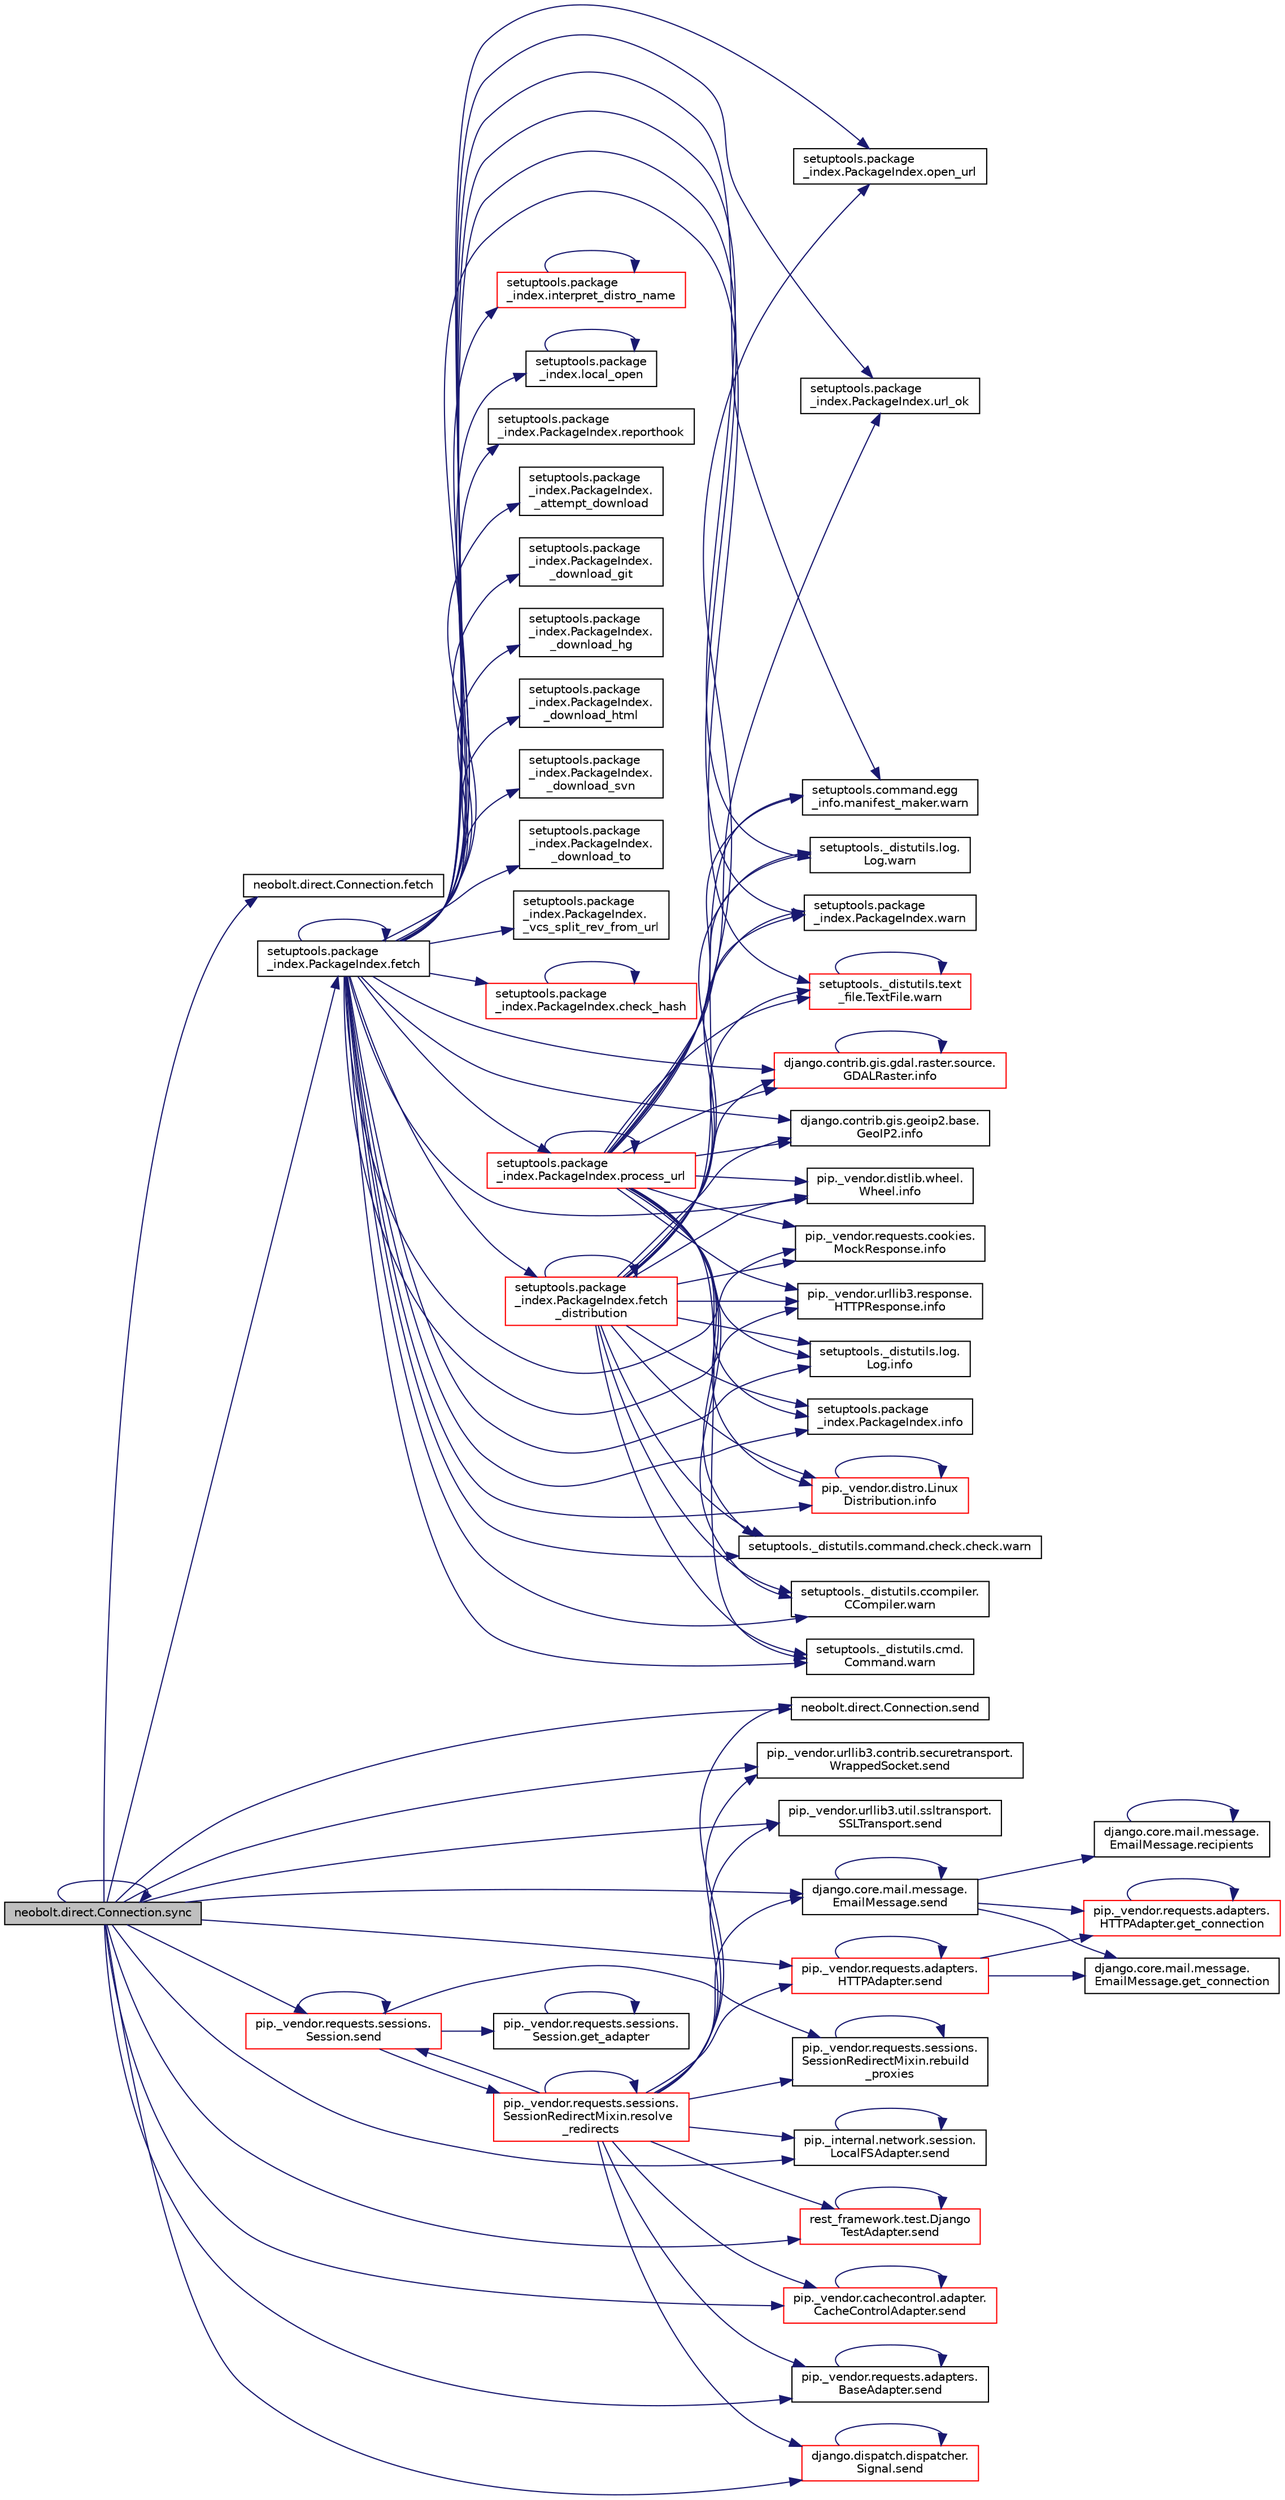 digraph "neobolt.direct.Connection.sync"
{
 // LATEX_PDF_SIZE
  edge [fontname="Helvetica",fontsize="10",labelfontname="Helvetica",labelfontsize="10"];
  node [fontname="Helvetica",fontsize="10",shape=record];
  rankdir="LR";
  Node1 [label="neobolt.direct.Connection.sync",height=0.2,width=0.4,color="black", fillcolor="grey75", style="filled", fontcolor="black",tooltip=" "];
  Node1 -> Node2 [color="midnightblue",fontsize="10",style="solid",fontname="Helvetica"];
  Node2 [label="neobolt.direct.Connection.fetch",height=0.2,width=0.4,color="black", fillcolor="white", style="filled",URL="$d8/db4/classneobolt_1_1direct_1_1_connection.html#adaca86ca89e964cd9bdfaf907be3cc00",tooltip=" "];
  Node1 -> Node3 [color="midnightblue",fontsize="10",style="solid",fontname="Helvetica"];
  Node3 [label="setuptools.package\l_index.PackageIndex.fetch",height=0.2,width=0.4,color="black", fillcolor="white", style="filled",URL="$d4/dea/classsetuptools_1_1package__index_1_1_package_index.html#a4fa8a0112703f75c6af17996ce6eb66e",tooltip=" "];
  Node3 -> Node4 [color="midnightblue",fontsize="10",style="solid",fontname="Helvetica"];
  Node4 [label="setuptools.package\l_index.PackageIndex.\l_attempt_download",height=0.2,width=0.4,color="black", fillcolor="white", style="filled",URL="$d4/dea/classsetuptools_1_1package__index_1_1_package_index.html#a6e828e56d8b6cc1cf9956acad28116ba",tooltip=" "];
  Node3 -> Node5 [color="midnightblue",fontsize="10",style="solid",fontname="Helvetica"];
  Node5 [label="setuptools.package\l_index.PackageIndex.\l_download_git",height=0.2,width=0.4,color="black", fillcolor="white", style="filled",URL="$d4/dea/classsetuptools_1_1package__index_1_1_package_index.html#a3675196dae930ae7b2ebaea89e20d932",tooltip=" "];
  Node3 -> Node6 [color="midnightblue",fontsize="10",style="solid",fontname="Helvetica"];
  Node6 [label="setuptools.package\l_index.PackageIndex.\l_download_hg",height=0.2,width=0.4,color="black", fillcolor="white", style="filled",URL="$d4/dea/classsetuptools_1_1package__index_1_1_package_index.html#a072151d15d9b627f8396b1d9467d8314",tooltip=" "];
  Node3 -> Node7 [color="midnightblue",fontsize="10",style="solid",fontname="Helvetica"];
  Node7 [label="setuptools.package\l_index.PackageIndex.\l_download_html",height=0.2,width=0.4,color="black", fillcolor="white", style="filled",URL="$d4/dea/classsetuptools_1_1package__index_1_1_package_index.html#ad506f8741a9f632d63e5afe267f5dd5f",tooltip=" "];
  Node3 -> Node8 [color="midnightblue",fontsize="10",style="solid",fontname="Helvetica"];
  Node8 [label="setuptools.package\l_index.PackageIndex.\l_download_svn",height=0.2,width=0.4,color="black", fillcolor="white", style="filled",URL="$d4/dea/classsetuptools_1_1package__index_1_1_package_index.html#ad1dbd1b8256bf39e4b3cb46f27117513",tooltip=" "];
  Node3 -> Node9 [color="midnightblue",fontsize="10",style="solid",fontname="Helvetica"];
  Node9 [label="setuptools.package\l_index.PackageIndex.\l_download_to",height=0.2,width=0.4,color="black", fillcolor="white", style="filled",URL="$d4/dea/classsetuptools_1_1package__index_1_1_package_index.html#a13766a8fc49f1efd5dff77f0d5d7e7f3",tooltip=" "];
  Node3 -> Node10 [color="midnightblue",fontsize="10",style="solid",fontname="Helvetica"];
  Node10 [label="setuptools.package\l_index.PackageIndex.\l_vcs_split_rev_from_url",height=0.2,width=0.4,color="black", fillcolor="white", style="filled",URL="$d4/dea/classsetuptools_1_1package__index_1_1_package_index.html#a7bc7151227c1c21f7fc6082406d9c6ae",tooltip=" "];
  Node3 -> Node11 [color="midnightblue",fontsize="10",style="solid",fontname="Helvetica"];
  Node11 [label="setuptools.package\l_index.PackageIndex.check_hash",height=0.2,width=0.4,color="red", fillcolor="white", style="filled",URL="$d4/dea/classsetuptools_1_1package__index_1_1_package_index.html#a1487a419c7370d7ac604a2f62e1e20a8",tooltip=" "];
  Node11 -> Node11 [color="midnightblue",fontsize="10",style="solid",fontname="Helvetica"];
  Node3 -> Node3 [color="midnightblue",fontsize="10",style="solid",fontname="Helvetica"];
  Node3 -> Node23 [color="midnightblue",fontsize="10",style="solid",fontname="Helvetica"];
  Node23 [label="setuptools.package\l_index.PackageIndex.fetch\l_distribution",height=0.2,width=0.4,color="red", fillcolor="white", style="filled",URL="$d4/dea/classsetuptools_1_1package__index_1_1_package_index.html#a991bcc357db71bc05773ce3bb03c85a4",tooltip=" "];
  Node23 -> Node23 [color="midnightblue",fontsize="10",style="solid",fontname="Helvetica"];
  Node23 -> Node31 [color="midnightblue",fontsize="10",style="solid",fontname="Helvetica"];
  Node31 [label="django.contrib.gis.gdal.raster.source.\lGDALRaster.info",height=0.2,width=0.4,color="red", fillcolor="white", style="filled",URL="$db/dff/classdjango_1_1contrib_1_1gis_1_1gdal_1_1raster_1_1source_1_1_g_d_a_l_raster.html#afbeafb637d7da6c389f5ac8da457eb72",tooltip=" "];
  Node31 -> Node31 [color="midnightblue",fontsize="10",style="solid",fontname="Helvetica"];
  Node23 -> Node33 [color="midnightblue",fontsize="10",style="solid",fontname="Helvetica"];
  Node33 [label="django.contrib.gis.geoip2.base.\lGeoIP2.info",height=0.2,width=0.4,color="black", fillcolor="white", style="filled",URL="$de/de3/classdjango_1_1contrib_1_1gis_1_1geoip2_1_1base_1_1_geo_i_p2.html#ad41eb4aabe7c0b27e141b6fcea26cffd",tooltip=" "];
  Node23 -> Node34 [color="midnightblue",fontsize="10",style="solid",fontname="Helvetica"];
  Node34 [label="pip._vendor.distlib.wheel.\lWheel.info",height=0.2,width=0.4,color="black", fillcolor="white", style="filled",URL="$d1/d0b/classpip_1_1__vendor_1_1distlib_1_1wheel_1_1_wheel.html#a6748bdb231092617672c163d8de404fe",tooltip=" "];
  Node23 -> Node35 [color="midnightblue",fontsize="10",style="solid",fontname="Helvetica"];
  Node35 [label="pip._vendor.requests.cookies.\lMockResponse.info",height=0.2,width=0.4,color="black", fillcolor="white", style="filled",URL="$d4/d75/classpip_1_1__vendor_1_1requests_1_1cookies_1_1_mock_response.html#a6057235d2da9c755a933bb53334868cc",tooltip=" "];
  Node23 -> Node36 [color="midnightblue",fontsize="10",style="solid",fontname="Helvetica"];
  Node36 [label="pip._vendor.urllib3.response.\lHTTPResponse.info",height=0.2,width=0.4,color="black", fillcolor="white", style="filled",URL="$dd/d5a/classpip_1_1__vendor_1_1urllib3_1_1response_1_1_h_t_t_p_response.html#a97d4f566d75515e4ba549aca353b3570",tooltip=" "];
  Node23 -> Node37 [color="midnightblue",fontsize="10",style="solid",fontname="Helvetica"];
  Node37 [label="setuptools._distutils.log.\lLog.info",height=0.2,width=0.4,color="black", fillcolor="white", style="filled",URL="$d8/d63/classsetuptools_1_1__distutils_1_1log_1_1_log.html#a9e804cee950d5373fb00b5d52f2ae88e",tooltip=" "];
  Node23 -> Node38 [color="midnightblue",fontsize="10",style="solid",fontname="Helvetica"];
  Node38 [label="setuptools.package\l_index.PackageIndex.info",height=0.2,width=0.4,color="black", fillcolor="white", style="filled",URL="$d4/dea/classsetuptools_1_1package__index_1_1_package_index.html#aa651669b691d9f3ebe7fd73f03b79c18",tooltip=" "];
  Node23 -> Node39 [color="midnightblue",fontsize="10",style="solid",fontname="Helvetica"];
  Node39 [label="pip._vendor.distro.Linux\lDistribution.info",height=0.2,width=0.4,color="red", fillcolor="white", style="filled",URL="$db/dc1/classpip_1_1__vendor_1_1distro_1_1_linux_distribution.html#a8d936e9ec6198181f15f5b1bf07f065d",tooltip=" "];
  Node39 -> Node39 [color="midnightblue",fontsize="10",style="solid",fontname="Helvetica"];
  Node23 -> Node81 [color="midnightblue",fontsize="10",style="solid",fontname="Helvetica"];
  Node81 [label="setuptools._distutils.ccompiler.\lCCompiler.warn",height=0.2,width=0.4,color="black", fillcolor="white", style="filled",URL="$d0/daa/classsetuptools_1_1__distutils_1_1ccompiler_1_1_c_compiler.html#a05053eb5be68cf2f96df1c6e7acf29ff",tooltip=" "];
  Node23 -> Node82 [color="midnightblue",fontsize="10",style="solid",fontname="Helvetica"];
  Node82 [label="setuptools._distutils.cmd.\lCommand.warn",height=0.2,width=0.4,color="black", fillcolor="white", style="filled",URL="$dd/df5/classsetuptools_1_1__distutils_1_1cmd_1_1_command.html#a6ebd8c0c6b84226dbf999232ac4a33a4",tooltip=" "];
  Node23 -> Node83 [color="midnightblue",fontsize="10",style="solid",fontname="Helvetica"];
  Node83 [label="setuptools._distutils.command.check.check.warn",height=0.2,width=0.4,color="black", fillcolor="white", style="filled",URL="$de/dea/classsetuptools_1_1__distutils_1_1command_1_1check_1_1check.html#a459238fa6e004dd27eb3bfb9979e384e",tooltip=" "];
  Node23 -> Node84 [color="midnightblue",fontsize="10",style="solid",fontname="Helvetica"];
  Node84 [label="setuptools.command.egg\l_info.manifest_maker.warn",height=0.2,width=0.4,color="black", fillcolor="white", style="filled",URL="$df/d4c/classsetuptools_1_1command_1_1egg__info_1_1manifest__maker.html#a6d4e84dac2e0fa3473f8b9cfa9e942ed",tooltip=" "];
  Node23 -> Node85 [color="midnightblue",fontsize="10",style="solid",fontname="Helvetica"];
  Node85 [label="setuptools._distutils.log.\lLog.warn",height=0.2,width=0.4,color="black", fillcolor="white", style="filled",URL="$d8/d63/classsetuptools_1_1__distutils_1_1log_1_1_log.html#a182e5bb04f311589180e3ba758fa86f6",tooltip=" "];
  Node23 -> Node86 [color="midnightblue",fontsize="10",style="solid",fontname="Helvetica"];
  Node86 [label="setuptools.package\l_index.PackageIndex.warn",height=0.2,width=0.4,color="black", fillcolor="white", style="filled",URL="$d4/dea/classsetuptools_1_1package__index_1_1_package_index.html#a7d346bc4f928415e4f256ced7684f02a",tooltip=" "];
  Node23 -> Node87 [color="midnightblue",fontsize="10",style="solid",fontname="Helvetica"];
  Node87 [label="setuptools._distutils.text\l_file.TextFile.warn",height=0.2,width=0.4,color="red", fillcolor="white", style="filled",URL="$da/d41/classsetuptools_1_1__distutils_1_1text__file_1_1_text_file.html#ad1e288f07d9181231045ac5e7e0ae842",tooltip=" "];
  Node87 -> Node87 [color="midnightblue",fontsize="10",style="solid",fontname="Helvetica"];
  Node3 -> Node31 [color="midnightblue",fontsize="10",style="solid",fontname="Helvetica"];
  Node3 -> Node33 [color="midnightblue",fontsize="10",style="solid",fontname="Helvetica"];
  Node3 -> Node34 [color="midnightblue",fontsize="10",style="solid",fontname="Helvetica"];
  Node3 -> Node35 [color="midnightblue",fontsize="10",style="solid",fontname="Helvetica"];
  Node3 -> Node36 [color="midnightblue",fontsize="10",style="solid",fontname="Helvetica"];
  Node3 -> Node37 [color="midnightblue",fontsize="10",style="solid",fontname="Helvetica"];
  Node3 -> Node38 [color="midnightblue",fontsize="10",style="solid",fontname="Helvetica"];
  Node3 -> Node39 [color="midnightblue",fontsize="10",style="solid",fontname="Helvetica"];
  Node3 -> Node89 [color="midnightblue",fontsize="10",style="solid",fontname="Helvetica"];
  Node89 [label="setuptools.package\l_index.interpret_distro_name",height=0.2,width=0.4,color="red", fillcolor="white", style="filled",URL="$d7/db9/namespacesetuptools_1_1package__index.html#a1efdd05a9931992ea9882621aba5d104",tooltip=" "];
  Node89 -> Node89 [color="midnightblue",fontsize="10",style="solid",fontname="Helvetica"];
  Node3 -> Node91 [color="midnightblue",fontsize="10",style="solid",fontname="Helvetica"];
  Node91 [label="setuptools.package\l_index.local_open",height=0.2,width=0.4,color="black", fillcolor="white", style="filled",URL="$d7/db9/namespacesetuptools_1_1package__index.html#a54dcf838d95efdcc84ef4720d32be7a7",tooltip=" "];
  Node91 -> Node91 [color="midnightblue",fontsize="10",style="solid",fontname="Helvetica"];
  Node3 -> Node92 [color="midnightblue",fontsize="10",style="solid",fontname="Helvetica"];
  Node92 [label="setuptools.package\l_index.PackageIndex.open_url",height=0.2,width=0.4,color="black", fillcolor="white", style="filled",URL="$d4/dea/classsetuptools_1_1package__index_1_1_package_index.html#aa5e2a575613dde93b7fc71ddc29e2ed1",tooltip=" "];
  Node3 -> Node93 [color="midnightblue",fontsize="10",style="solid",fontname="Helvetica"];
  Node93 [label="setuptools.package\l_index.PackageIndex.process_url",height=0.2,width=0.4,color="red", fillcolor="white", style="filled",URL="$d4/dea/classsetuptools_1_1package__index_1_1_package_index.html#a537fc87df159c2474b7fa0ccac56513d",tooltip=" "];
  Node93 -> Node31 [color="midnightblue",fontsize="10",style="solid",fontname="Helvetica"];
  Node93 -> Node33 [color="midnightblue",fontsize="10",style="solid",fontname="Helvetica"];
  Node93 -> Node34 [color="midnightblue",fontsize="10",style="solid",fontname="Helvetica"];
  Node93 -> Node35 [color="midnightblue",fontsize="10",style="solid",fontname="Helvetica"];
  Node93 -> Node36 [color="midnightblue",fontsize="10",style="solid",fontname="Helvetica"];
  Node93 -> Node37 [color="midnightblue",fontsize="10",style="solid",fontname="Helvetica"];
  Node93 -> Node38 [color="midnightblue",fontsize="10",style="solid",fontname="Helvetica"];
  Node93 -> Node39 [color="midnightblue",fontsize="10",style="solid",fontname="Helvetica"];
  Node93 -> Node92 [color="midnightblue",fontsize="10",style="solid",fontname="Helvetica"];
  Node93 -> Node93 [color="midnightblue",fontsize="10",style="solid",fontname="Helvetica"];
  Node93 -> Node5529 [color="midnightblue",fontsize="10",style="solid",fontname="Helvetica"];
  Node5529 [label="setuptools.package\l_index.PackageIndex.url_ok",height=0.2,width=0.4,color="black", fillcolor="white", style="filled",URL="$d4/dea/classsetuptools_1_1package__index_1_1_package_index.html#a6d4244e6fcdf1ba83a958d28fb631756",tooltip=" "];
  Node93 -> Node81 [color="midnightblue",fontsize="10",style="solid",fontname="Helvetica"];
  Node93 -> Node82 [color="midnightblue",fontsize="10",style="solid",fontname="Helvetica"];
  Node93 -> Node83 [color="midnightblue",fontsize="10",style="solid",fontname="Helvetica"];
  Node93 -> Node84 [color="midnightblue",fontsize="10",style="solid",fontname="Helvetica"];
  Node93 -> Node85 [color="midnightblue",fontsize="10",style="solid",fontname="Helvetica"];
  Node93 -> Node86 [color="midnightblue",fontsize="10",style="solid",fontname="Helvetica"];
  Node93 -> Node87 [color="midnightblue",fontsize="10",style="solid",fontname="Helvetica"];
  Node3 -> Node5530 [color="midnightblue",fontsize="10",style="solid",fontname="Helvetica"];
  Node5530 [label="setuptools.package\l_index.PackageIndex.reporthook",height=0.2,width=0.4,color="black", fillcolor="white", style="filled",URL="$d4/dea/classsetuptools_1_1package__index_1_1_package_index.html#ab755a72708d533f6022c9a1b8812eed6",tooltip=" "];
  Node3 -> Node5529 [color="midnightblue",fontsize="10",style="solid",fontname="Helvetica"];
  Node3 -> Node81 [color="midnightblue",fontsize="10",style="solid",fontname="Helvetica"];
  Node3 -> Node82 [color="midnightblue",fontsize="10",style="solid",fontname="Helvetica"];
  Node3 -> Node83 [color="midnightblue",fontsize="10",style="solid",fontname="Helvetica"];
  Node3 -> Node84 [color="midnightblue",fontsize="10",style="solid",fontname="Helvetica"];
  Node3 -> Node85 [color="midnightblue",fontsize="10",style="solid",fontname="Helvetica"];
  Node3 -> Node86 [color="midnightblue",fontsize="10",style="solid",fontname="Helvetica"];
  Node3 -> Node87 [color="midnightblue",fontsize="10",style="solid",fontname="Helvetica"];
  Node1 -> Node2871 [color="midnightblue",fontsize="10",style="solid",fontname="Helvetica"];
  Node2871 [label="neobolt.direct.Connection.send",height=0.2,width=0.4,color="black", fillcolor="white", style="filled",URL="$d8/db4/classneobolt_1_1direct_1_1_connection.html#a57f1249f7411c31d732c3960e81dde43",tooltip=" "];
  Node1 -> Node2872 [color="midnightblue",fontsize="10",style="solid",fontname="Helvetica"];
  Node2872 [label="pip._vendor.urllib3.contrib.securetransport.\lWrappedSocket.send",height=0.2,width=0.4,color="black", fillcolor="white", style="filled",URL="$da/dfd/classpip_1_1__vendor_1_1urllib3_1_1contrib_1_1securetransport_1_1_wrapped_socket.html#a28869d3bbbcd6d0517f106a7192642f5",tooltip=" "];
  Node1 -> Node2873 [color="midnightblue",fontsize="10",style="solid",fontname="Helvetica"];
  Node2873 [label="pip._vendor.urllib3.util.ssltransport.\lSSLTransport.send",height=0.2,width=0.4,color="black", fillcolor="white", style="filled",URL="$d5/d5b/classpip_1_1__vendor_1_1urllib3_1_1util_1_1ssltransport_1_1_s_s_l_transport.html#aa73bada90e50687b906be549f6dee2d2",tooltip=" "];
  Node1 -> Node2874 [color="midnightblue",fontsize="10",style="solid",fontname="Helvetica"];
  Node2874 [label="django.core.mail.message.\lEmailMessage.send",height=0.2,width=0.4,color="black", fillcolor="white", style="filled",URL="$d9/d6b/classdjango_1_1core_1_1mail_1_1message_1_1_email_message.html#a0ed07ca9ef5dc033d04da5e8ea6aae2d",tooltip=" "];
  Node2874 -> Node2875 [color="midnightblue",fontsize="10",style="solid",fontname="Helvetica"];
  Node2875 [label="django.core.mail.message.\lEmailMessage.get_connection",height=0.2,width=0.4,color="black", fillcolor="white", style="filled",URL="$d9/d6b/classdjango_1_1core_1_1mail_1_1message_1_1_email_message.html#a959bf9cad820942e92f8d1fc36a69d3b",tooltip=" "];
  Node2874 -> Node2876 [color="midnightblue",fontsize="10",style="solid",fontname="Helvetica"];
  Node2876 [label="pip._vendor.requests.adapters.\lHTTPAdapter.get_connection",height=0.2,width=0.4,color="red", fillcolor="white", style="filled",URL="$da/dd8/classpip_1_1__vendor_1_1requests_1_1adapters_1_1_h_t_t_p_adapter.html#aa378d84f3fc4067c3bbe88ebc8304f9b",tooltip=" "];
  Node2876 -> Node2876 [color="midnightblue",fontsize="10",style="solid",fontname="Helvetica"];
  Node2874 -> Node2878 [color="midnightblue",fontsize="10",style="solid",fontname="Helvetica"];
  Node2878 [label="django.core.mail.message.\lEmailMessage.recipients",height=0.2,width=0.4,color="black", fillcolor="white", style="filled",URL="$d9/d6b/classdjango_1_1core_1_1mail_1_1message_1_1_email_message.html#a1f784c45b9f771327510444f5a5af536",tooltip=" "];
  Node2878 -> Node2878 [color="midnightblue",fontsize="10",style="solid",fontname="Helvetica"];
  Node2874 -> Node2874 [color="midnightblue",fontsize="10",style="solid",fontname="Helvetica"];
  Node1 -> Node2879 [color="midnightblue",fontsize="10",style="solid",fontname="Helvetica"];
  Node2879 [label="pip._internal.network.session.\lLocalFSAdapter.send",height=0.2,width=0.4,color="black", fillcolor="white", style="filled",URL="$d4/dd3/classpip_1_1__internal_1_1network_1_1session_1_1_local_f_s_adapter.html#afef6a4cb7abd169ba52782dfd386ffb3",tooltip=" "];
  Node2879 -> Node2879 [color="midnightblue",fontsize="10",style="solid",fontname="Helvetica"];
  Node1 -> Node2880 [color="midnightblue",fontsize="10",style="solid",fontname="Helvetica"];
  Node2880 [label="pip._vendor.requests.sessions.\lSession.send",height=0.2,width=0.4,color="red", fillcolor="white", style="filled",URL="$da/de9/classpip_1_1__vendor_1_1requests_1_1sessions_1_1_session.html#ae8fcb76dca3180b80dfd66c07587aeb2",tooltip=" "];
  Node2880 -> Node2881 [color="midnightblue",fontsize="10",style="solid",fontname="Helvetica"];
  Node2881 [label="pip._vendor.requests.sessions.\lSession.get_adapter",height=0.2,width=0.4,color="black", fillcolor="white", style="filled",URL="$da/de9/classpip_1_1__vendor_1_1requests_1_1sessions_1_1_session.html#a47e674b4322882dfd81238166e13eedf",tooltip=" "];
  Node2881 -> Node2881 [color="midnightblue",fontsize="10",style="solid",fontname="Helvetica"];
  Node2880 -> Node2882 [color="midnightblue",fontsize="10",style="solid",fontname="Helvetica"];
  Node2882 [label="pip._vendor.requests.sessions.\lSessionRedirectMixin.rebuild\l_proxies",height=0.2,width=0.4,color="black", fillcolor="white", style="filled",URL="$d3/def/classpip_1_1__vendor_1_1requests_1_1sessions_1_1_session_redirect_mixin.html#a2a67ad5a8d6f5df4156952713771c761",tooltip=" "];
  Node2882 -> Node2882 [color="midnightblue",fontsize="10",style="solid",fontname="Helvetica"];
  Node2880 -> Node2883 [color="midnightblue",fontsize="10",style="solid",fontname="Helvetica"];
  Node2883 [label="pip._vendor.requests.sessions.\lSessionRedirectMixin.resolve\l_redirects",height=0.2,width=0.4,color="red", fillcolor="white", style="filled",URL="$d3/def/classpip_1_1__vendor_1_1requests_1_1sessions_1_1_session_redirect_mixin.html#af9bcf31587685a33dbbb517f8e1b71b3",tooltip=" "];
  Node2883 -> Node2882 [color="midnightblue",fontsize="10",style="solid",fontname="Helvetica"];
  Node2883 -> Node2883 [color="midnightblue",fontsize="10",style="solid",fontname="Helvetica"];
  Node2883 -> Node2871 [color="midnightblue",fontsize="10",style="solid",fontname="Helvetica"];
  Node2883 -> Node2872 [color="midnightblue",fontsize="10",style="solid",fontname="Helvetica"];
  Node2883 -> Node2873 [color="midnightblue",fontsize="10",style="solid",fontname="Helvetica"];
  Node2883 -> Node2874 [color="midnightblue",fontsize="10",style="solid",fontname="Helvetica"];
  Node2883 -> Node2879 [color="midnightblue",fontsize="10",style="solid",fontname="Helvetica"];
  Node2883 -> Node2880 [color="midnightblue",fontsize="10",style="solid",fontname="Helvetica"];
  Node2883 -> Node2888 [color="midnightblue",fontsize="10",style="solid",fontname="Helvetica"];
  Node2888 [label="rest_framework.test.Django\lTestAdapter.send",height=0.2,width=0.4,color="red", fillcolor="white", style="filled",URL="$d5/d3b/classrest__framework_1_1test_1_1_django_test_adapter.html#aba6196e041138f7fc6a674001c84ae9e",tooltip=" "];
  Node2888 -> Node2888 [color="midnightblue",fontsize="10",style="solid",fontname="Helvetica"];
  Node2883 -> Node2893 [color="midnightblue",fontsize="10",style="solid",fontname="Helvetica"];
  Node2893 [label="pip._vendor.cachecontrol.adapter.\lCacheControlAdapter.send",height=0.2,width=0.4,color="red", fillcolor="white", style="filled",URL="$d6/def/classpip_1_1__vendor_1_1cachecontrol_1_1adapter_1_1_cache_control_adapter.html#abddb11a29bd96615d01a19259912ef5d",tooltip=" "];
  Node2893 -> Node2893 [color="midnightblue",fontsize="10",style="solid",fontname="Helvetica"];
  Node2883 -> Node2894 [color="midnightblue",fontsize="10",style="solid",fontname="Helvetica"];
  Node2894 [label="pip._vendor.requests.adapters.\lBaseAdapter.send",height=0.2,width=0.4,color="black", fillcolor="white", style="filled",URL="$d0/deb/classpip_1_1__vendor_1_1requests_1_1adapters_1_1_base_adapter.html#a837d77918210137cc87558a6e24621c7",tooltip=" "];
  Node2894 -> Node2894 [color="midnightblue",fontsize="10",style="solid",fontname="Helvetica"];
  Node2883 -> Node2895 [color="midnightblue",fontsize="10",style="solid",fontname="Helvetica"];
  Node2895 [label="pip._vendor.requests.adapters.\lHTTPAdapter.send",height=0.2,width=0.4,color="red", fillcolor="white", style="filled",URL="$da/dd8/classpip_1_1__vendor_1_1requests_1_1adapters_1_1_h_t_t_p_adapter.html#a6b8cb9b4129cbc1c9aa685dc69f869a4",tooltip=" "];
  Node2895 -> Node2875 [color="midnightblue",fontsize="10",style="solid",fontname="Helvetica"];
  Node2895 -> Node2876 [color="midnightblue",fontsize="10",style="solid",fontname="Helvetica"];
  Node2895 -> Node2895 [color="midnightblue",fontsize="10",style="solid",fontname="Helvetica"];
  Node2883 -> Node2901 [color="midnightblue",fontsize="10",style="solid",fontname="Helvetica"];
  Node2901 [label="django.dispatch.dispatcher.\lSignal.send",height=0.2,width=0.4,color="red", fillcolor="white", style="filled",URL="$d0/d86/classdjango_1_1dispatch_1_1dispatcher_1_1_signal.html#a07a0ab4d36f331ee1b1472be7d18472d",tooltip=" "];
  Node2901 -> Node2901 [color="midnightblue",fontsize="10",style="solid",fontname="Helvetica"];
  Node2880 -> Node2880 [color="midnightblue",fontsize="10",style="solid",fontname="Helvetica"];
  Node1 -> Node2888 [color="midnightblue",fontsize="10",style="solid",fontname="Helvetica"];
  Node1 -> Node2893 [color="midnightblue",fontsize="10",style="solid",fontname="Helvetica"];
  Node1 -> Node2894 [color="midnightblue",fontsize="10",style="solid",fontname="Helvetica"];
  Node1 -> Node2895 [color="midnightblue",fontsize="10",style="solid",fontname="Helvetica"];
  Node1 -> Node2901 [color="midnightblue",fontsize="10",style="solid",fontname="Helvetica"];
  Node1 -> Node1 [color="midnightblue",fontsize="10",style="solid",fontname="Helvetica"];
}

